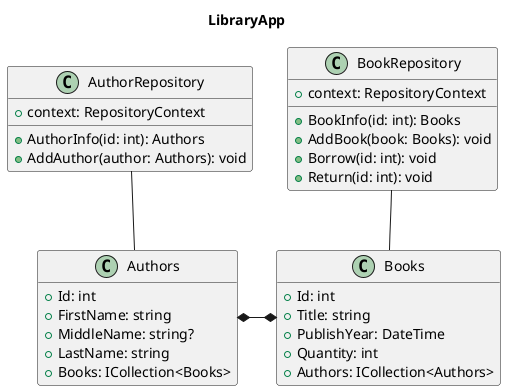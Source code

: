 @startuml LibraryApp
title LibraryApp

class Authors {
    + Id: int
    + FirstName: string
    + MiddleName: string?
    + LastName: string
    + Books: ICollection<Books>
}

class Books {
    + Id: int
    + Title: string
    + PublishYear: DateTime
    + Quantity: int
    + Authors: ICollection<Authors>
}

class BookRepository {
    + context: RepositoryContext
    + BookInfo(id: int): Books
    + AddBook(book: Books): void
    + Borrow(id: int): void
    + Return(id: int): void
}

class AuthorRepository {
    + context: RepositoryContext
    + AuthorInfo(id: int): Authors
    + AddAuthor(author: Authors): void
}

Authors *-* Books

BookRepository -down- Books
AuthorRepository -down- Authors

hide empty fields
hide empty methods

@enduml